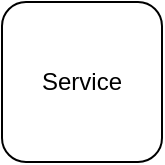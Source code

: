 <mxfile version="24.3.1" type="github">
  <diagram name="Page-1" id="k_aOBrfTD1fjt1JlveB1">
    <mxGraphModel dx="1260" dy="695" grid="1" gridSize="10" guides="1" tooltips="1" connect="1" arrows="1" fold="1" page="1" pageScale="1" pageWidth="850" pageHeight="1100" math="0" shadow="0">
      <root>
        <mxCell id="0" />
        <mxCell id="1" parent="0" />
        <mxCell id="PAZ8wm4XEqdaGvSjO4W6-1" value="Service" style="whiteSpace=wrap;html=1;aspect=fixed;rounded=1;" vertex="1" parent="1">
          <mxGeometry x="120" y="120" width="80" height="80" as="geometry" />
        </mxCell>
      </root>
    </mxGraphModel>
  </diagram>
</mxfile>
